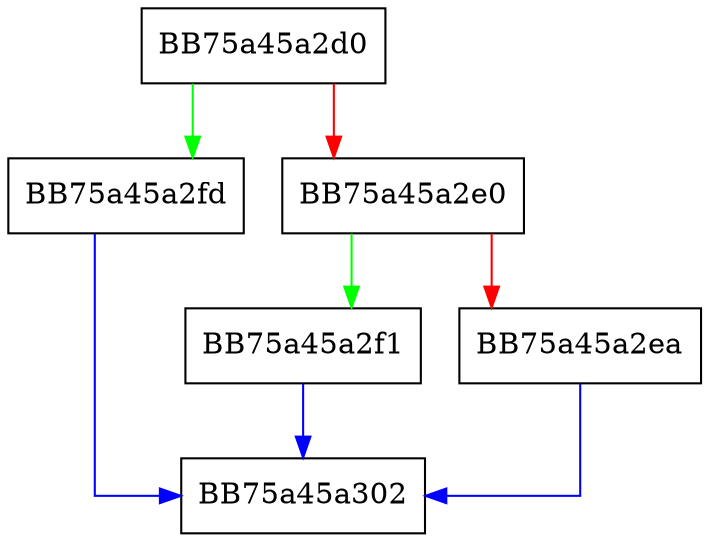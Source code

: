 digraph sqlite3SectorSize {
  node [shape="box"];
  graph [splines=ortho];
  BB75a45a2d0 -> BB75a45a2fd [color="green"];
  BB75a45a2d0 -> BB75a45a2e0 [color="red"];
  BB75a45a2e0 -> BB75a45a2f1 [color="green"];
  BB75a45a2e0 -> BB75a45a2ea [color="red"];
  BB75a45a2ea -> BB75a45a302 [color="blue"];
  BB75a45a2f1 -> BB75a45a302 [color="blue"];
  BB75a45a2fd -> BB75a45a302 [color="blue"];
}